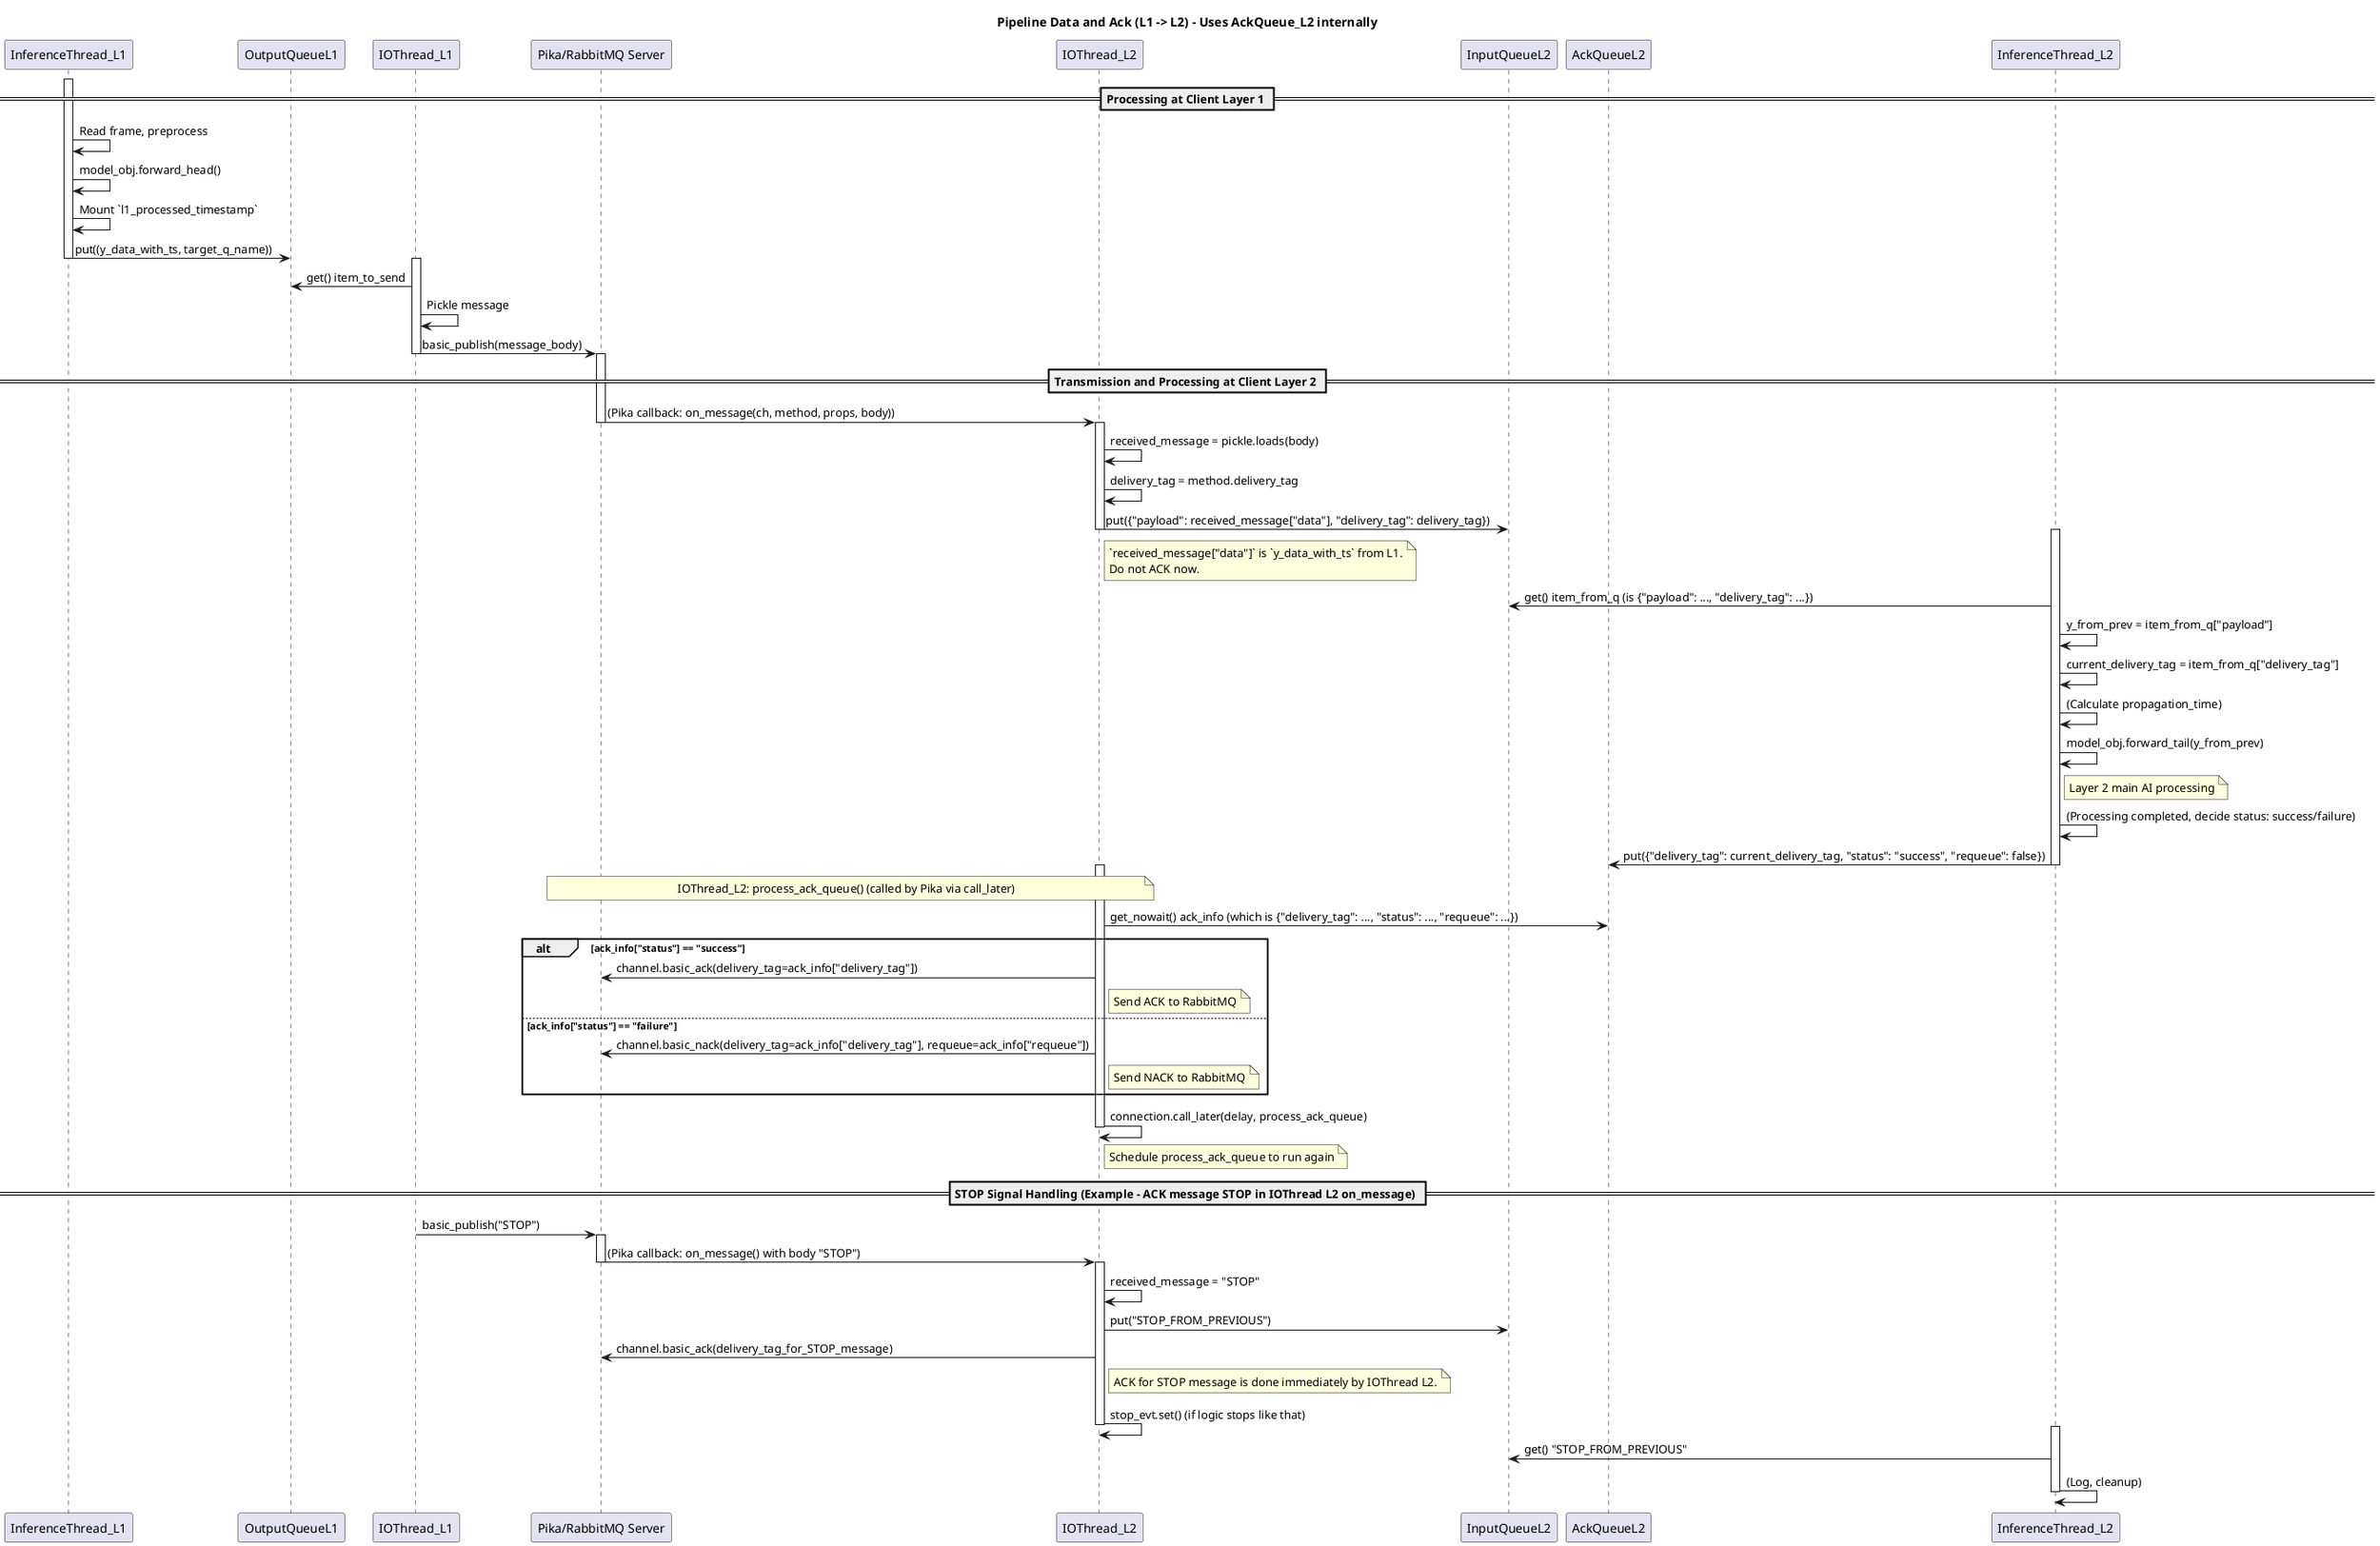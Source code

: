 @startuml

title Pipeline Data and Ack (L1 -> L2) - Uses AckQueue_L2 internally

participant "InferenceThread_L1" as InfL1


participant "OutputQueueL1" as OQL1

participant "IOThread_L1" as IOL1
participant "Pika/RabbitMQ Server" as RabbitMQ


participant "IOThread_L2" as IOL2
participant "InputQueueL2" as IQL2
participant "AckQueueL2" as AQL2
participant "InferenceThread_L2" as InfL2


activate InfL1
== Processing at Client Layer 1 ==
InfL1 -> InfL1: Read frame, preprocess
InfL1 -> InfL1: model_obj.forward_head()
InfL1 -> InfL1: Mount `l1_processed_timestamp`
InfL1 -> OQL1: put((y_data_with_ts, target_q_name))
deactivate InfL1

activate IOL1
IOL1 -> OQL1: get() item_to_send
IOL1 -> IOL1: Pickle message
IOL1 -> RabbitMQ: basic_publish(message_body)
deactivate IOL1

== Transmission and Processing at Client Layer 2 ==

activate RabbitMQ
RabbitMQ -> IOL2: (Pika callback: on_message(ch, method, props, body))
deactivate RabbitMQ
activate IOL2
IOL2 -> IOL2: received_message = pickle.loads(body)
IOL2 -> IOL2: delivery_tag = method.delivery_tag
IOL2 -> IQL2: put({"payload": received_message["data"], "delivery_tag": delivery_tag})
note right of IOL2: `received_message["data"]` is `y_data_with_ts` from L1.\nDo not ACK now.
deactivate IOL2

activate InfL2
InfL2 -> IQL2: get() item_from_q (is {"payload": ..., "delivery_tag": ...})
InfL2 -> InfL2: y_from_prev = item_from_q["payload"]
InfL2 -> InfL2: current_delivery_tag = item_from_q["delivery_tag"]
InfL2 -> InfL2: (Calculate propagation_time)
InfL2 -> InfL2: model_obj.forward_tail(y_from_prev)
note right of InfL2: Layer 2 main AI processing
InfL2 -> InfL2: (Processing completed, decide status: success/failure)
InfL2 -> AQL2: put({"delivery_tag": current_delivery_tag, "status": "success", "requeue": false})
deactivate InfL2

note over IOL2, RabbitMQ: IOThread_L2: process_ack_queue() (called by Pika via call_later)
activate IOL2
IOL2 -> AQL2: get_nowait() ack_info (which is {"delivery_tag": ..., "status": ..., "requeue": ...})
alt ack_info["status"] == "success"
IOL2 -> RabbitMQ: channel.basic_ack(delivery_tag=ack_info["delivery_tag"])
note right of IOL2: Send ACK to RabbitMQ
else ack_info["status"] == "failure"
IOL2 -> RabbitMQ: channel.basic_nack(delivery_tag=ack_info["delivery_tag"], requeue=ack_info["requeue"]) 
note right of IOL2: Send NACK to RabbitMQ
end
IOL2 -> IOL2: connection.call_later(delay, process_ack_queue)
note right of IOL2: Schedule process_ack_queue to run again
deactivate IOL2


== STOP Signal Handling (Example - ACK message STOP in IOThread L2 on_message) ==
IOL1 -> RabbitMQ: basic_publish("STOP")

activate RabbitMQ
RabbitMQ -> IOL2: (Pika callback: on_message() with body "STOP")
deactivate RabbitMQ
activate IOL2
IOL2 -> IOL2: received_message = "STOP"
IOL2 -> IQL2: put("STOP_FROM_PREVIOUS")
IOL2 -> RabbitMQ: channel.basic_ack(delivery_tag_for_STOP_message)
note right of IOL2: ACK for STOP message is done immediately by IOThread L2.
IOL2 -> IOL2: stop_evt.set() (if logic stops like that)
deactivate IOL2

activate InfL2
InfL2 -> IQL2: get() "STOP_FROM_PREVIOUS"
InfL2 -> InfL2: (Log, cleanup)
deactivate InfL2

@enduml